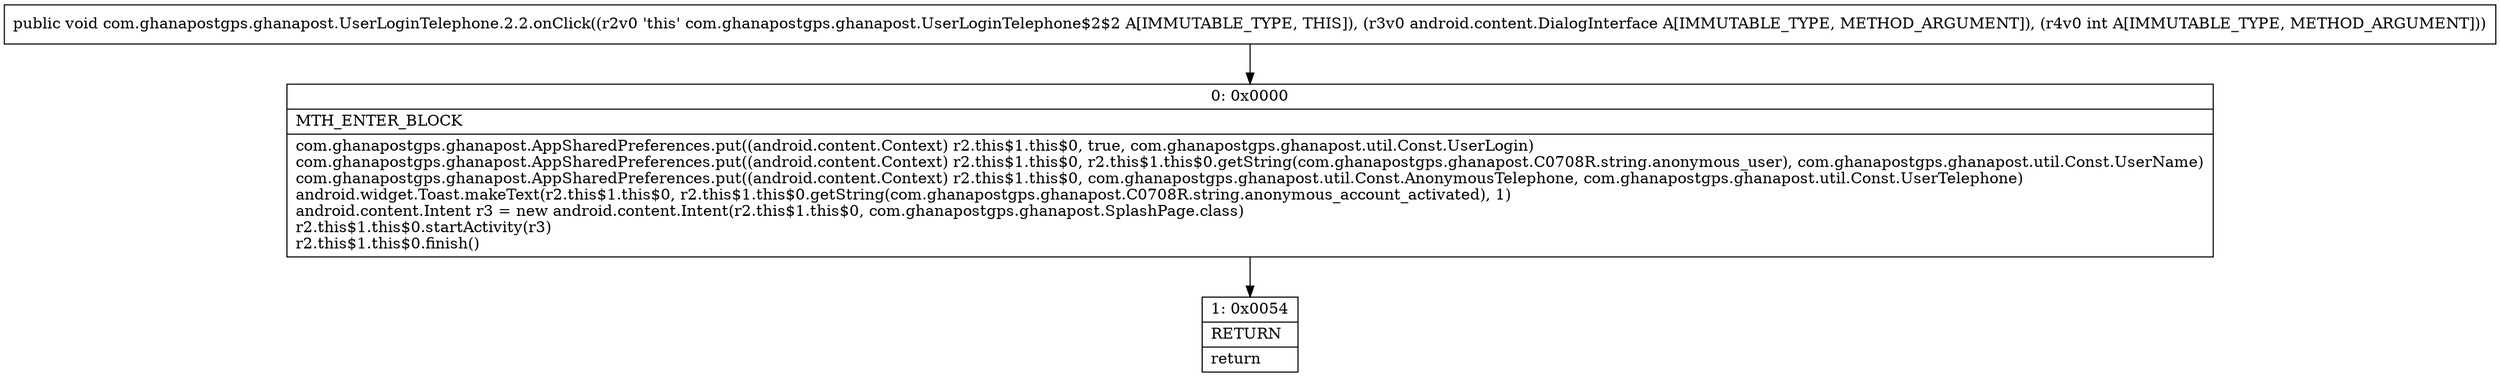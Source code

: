 digraph "CFG forcom.ghanapostgps.ghanapost.UserLoginTelephone.2.2.onClick(Landroid\/content\/DialogInterface;I)V" {
Node_0 [shape=record,label="{0\:\ 0x0000|MTH_ENTER_BLOCK\l|com.ghanapostgps.ghanapost.AppSharedPreferences.put((android.content.Context) r2.this$1.this$0, true, com.ghanapostgps.ghanapost.util.Const.UserLogin)\lcom.ghanapostgps.ghanapost.AppSharedPreferences.put((android.content.Context) r2.this$1.this$0, r2.this$1.this$0.getString(com.ghanapostgps.ghanapost.C0708R.string.anonymous_user), com.ghanapostgps.ghanapost.util.Const.UserName)\lcom.ghanapostgps.ghanapost.AppSharedPreferences.put((android.content.Context) r2.this$1.this$0, com.ghanapostgps.ghanapost.util.Const.AnonymousTelephone, com.ghanapostgps.ghanapost.util.Const.UserTelephone)\landroid.widget.Toast.makeText(r2.this$1.this$0, r2.this$1.this$0.getString(com.ghanapostgps.ghanapost.C0708R.string.anonymous_account_activated), 1)\landroid.content.Intent r3 = new android.content.Intent(r2.this$1.this$0, com.ghanapostgps.ghanapost.SplashPage.class)\lr2.this$1.this$0.startActivity(r3)\lr2.this$1.this$0.finish()\l}"];
Node_1 [shape=record,label="{1\:\ 0x0054|RETURN\l|return\l}"];
MethodNode[shape=record,label="{public void com.ghanapostgps.ghanapost.UserLoginTelephone.2.2.onClick((r2v0 'this' com.ghanapostgps.ghanapost.UserLoginTelephone$2$2 A[IMMUTABLE_TYPE, THIS]), (r3v0 android.content.DialogInterface A[IMMUTABLE_TYPE, METHOD_ARGUMENT]), (r4v0 int A[IMMUTABLE_TYPE, METHOD_ARGUMENT])) }"];
MethodNode -> Node_0;
Node_0 -> Node_1;
}


